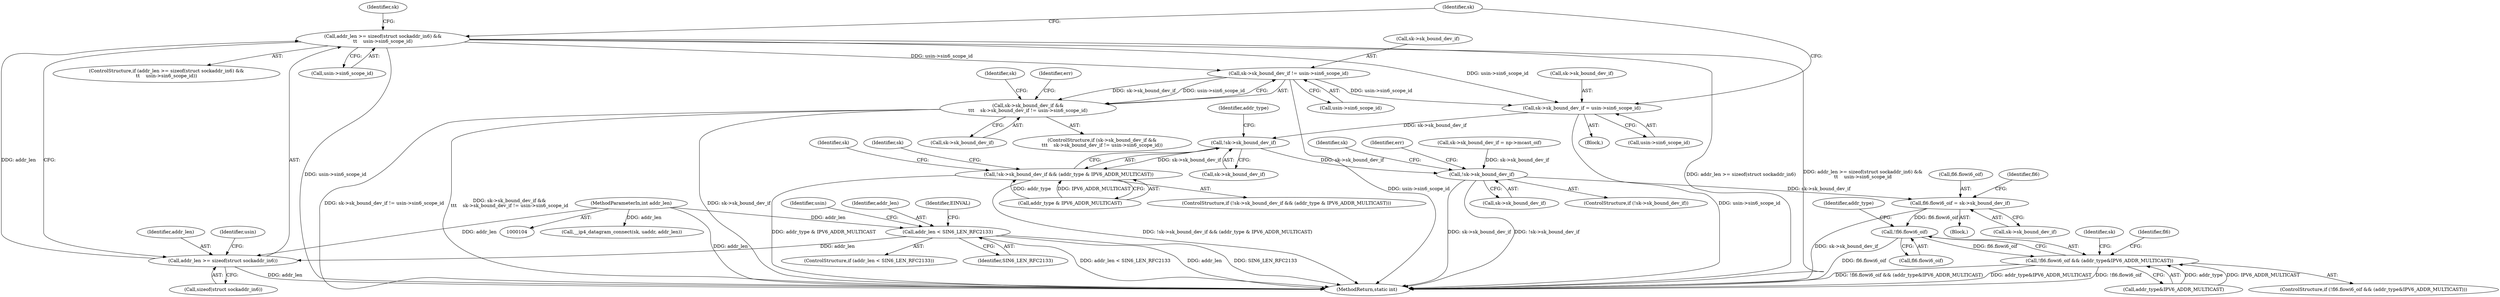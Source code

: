 digraph "0_linux_45f6fad84cc305103b28d73482b344d7f5b76f39_4@API" {
"1000355" [label="(Call,addr_len >= sizeof(struct sockaddr_in6) &&\n\t\t    usin->sin6_scope_id)"];
"1000356" [label="(Call,addr_len >= sizeof(struct sockaddr_in6))"];
"1000158" [label="(Call,addr_len < SIN6_LEN_RFC2133)"];
"1000107" [label="(MethodParameterIn,int addr_len)"];
"1000369" [label="(Call,sk->sk_bound_dev_if != usin->sin6_scope_id)"];
"1000365" [label="(Call,sk->sk_bound_dev_if &&\n\t\t\t    sk->sk_bound_dev_if != usin->sin6_scope_id)"];
"1000382" [label="(Call,sk->sk_bound_dev_if = usin->sin6_scope_id)"];
"1000391" [label="(Call,!sk->sk_bound_dev_if)"];
"1000390" [label="(Call,!sk->sk_bound_dev_if && (addr_type & IPV6_ADDR_MULTICAST))"];
"1000406" [label="(Call,!sk->sk_bound_dev_if)"];
"1000457" [label="(Call,fl6.flowi6_oif = sk->sk_bound_dev_if)"];
"1000487" [label="(Call,!fl6.flowi6_oif)"];
"1000486" [label="(Call,!fl6.flowi6_oif && (addr_type&IPV6_ADDR_MULTICAST))"];
"1000383" [label="(Call,sk->sk_bound_dev_if)"];
"1000160" [label="(Identifier,SIN6_LEN_RFC2133)"];
"1000600" [label="(MethodReturn,static int)"];
"1000492" [label="(Identifier,addr_type)"];
"1000354" [label="(ControlStructure,if (addr_len >= sizeof(struct sockaddr_in6) &&\n\t\t    usin->sin6_scope_id))"];
"1000157" [label="(ControlStructure,if (addr_len < SIN6_LEN_RFC2133))"];
"1000502" [label="(Identifier,sk)"];
"1000496" [label="(Identifier,fl6)"];
"1000486" [label="(Call,!fl6.flowi6_oif && (addr_type&IPV6_ADDR_MULTICAST))"];
"1000418" [label="(Identifier,sk)"];
"1000393" [label="(Identifier,sk)"];
"1000382" [label="(Call,sk->sk_bound_dev_if = usin->sin6_scope_id)"];
"1000360" [label="(Call,usin->sin6_scope_id)"];
"1000107" [label="(MethodParameterIn,int addr_len)"];
"1000158" [label="(Call,addr_len < SIN6_LEN_RFC2133)"];
"1000373" [label="(Call,usin->sin6_scope_id)"];
"1000363" [label="(Block,)"];
"1000358" [label="(Call,sizeof(struct sockaddr_in6))"];
"1000365" [label="(Call,sk->sk_bound_dev_if &&\n\t\t\t    sk->sk_bound_dev_if != usin->sin6_scope_id)"];
"1000357" [label="(Identifier,addr_len)"];
"1000412" [label="(Identifier,err)"];
"1000378" [label="(Identifier,err)"];
"1000395" [label="(Call,addr_type & IPV6_ADDR_MULTICAST)"];
"1000356" [label="(Call,addr_len >= sizeof(struct sockaddr_in6))"];
"1000407" [label="(Call,sk->sk_bound_dev_if)"];
"1000491" [label="(Call,addr_type&IPV6_ADDR_MULTICAST)"];
"1000386" [label="(Call,usin->sin6_scope_id)"];
"1000457" [label="(Call,fl6.flowi6_oif = sk->sk_bound_dev_if)"];
"1000391" [label="(Call,!sk->sk_bound_dev_if)"];
"1000390" [label="(Call,!sk->sk_bound_dev_if && (addr_type & IPV6_ADDR_MULTICAST))"];
"1000458" [label="(Call,fl6.flowi6_oif)"];
"1000466" [label="(Identifier,fl6)"];
"1000485" [label="(ControlStructure,if (!fl6.flowi6_oif && (addr_type&IPV6_ADDR_MULTICAST)))"];
"1000355" [label="(Call,addr_len >= sizeof(struct sockaddr_in6) &&\n\t\t    usin->sin6_scope_id)"];
"1000369" [label="(Call,sk->sk_bound_dev_if != usin->sin6_scope_id)"];
"1000370" [label="(Call,sk->sk_bound_dev_if)"];
"1000159" [label="(Identifier,addr_len)"];
"1000384" [label="(Identifier,sk)"];
"1000163" [label="(Identifier,EINVAL)"];
"1000392" [label="(Call,sk->sk_bound_dev_if)"];
"1000406" [label="(Call,!sk->sk_bound_dev_if)"];
"1000408" [label="(Identifier,sk)"];
"1000405" [label="(ControlStructure,if (!sk->sk_bound_dev_if))"];
"1000108" [label="(Block,)"];
"1000152" [label="(Call,__ip4_datagram_connect(sk, uaddr, addr_len))"];
"1000361" [label="(Identifier,usin)"];
"1000398" [label="(Call,sk->sk_bound_dev_if = np->mcast_oif)"];
"1000487" [label="(Call,!fl6.flowi6_oif)"];
"1000367" [label="(Identifier,sk)"];
"1000366" [label="(Call,sk->sk_bound_dev_if)"];
"1000461" [label="(Call,sk->sk_bound_dev_if)"];
"1000488" [label="(Call,fl6.flowi6_oif)"];
"1000396" [label="(Identifier,addr_type)"];
"1000389" [label="(ControlStructure,if (!sk->sk_bound_dev_if && (addr_type & IPV6_ADDR_MULTICAST)))"];
"1000167" [label="(Identifier,usin)"];
"1000400" [label="(Identifier,sk)"];
"1000364" [label="(ControlStructure,if (sk->sk_bound_dev_if &&\n\t\t\t    sk->sk_bound_dev_if != usin->sin6_scope_id))"];
"1000355" -> "1000354"  [label="AST: "];
"1000355" -> "1000356"  [label="CFG: "];
"1000355" -> "1000360"  [label="CFG: "];
"1000356" -> "1000355"  [label="AST: "];
"1000360" -> "1000355"  [label="AST: "];
"1000367" -> "1000355"  [label="CFG: "];
"1000393" -> "1000355"  [label="CFG: "];
"1000355" -> "1000600"  [label="DDG: addr_len >= sizeof(struct sockaddr_in6)"];
"1000355" -> "1000600"  [label="DDG: usin->sin6_scope_id"];
"1000355" -> "1000600"  [label="DDG: addr_len >= sizeof(struct sockaddr_in6) &&\n\t\t    usin->sin6_scope_id"];
"1000356" -> "1000355"  [label="DDG: addr_len"];
"1000355" -> "1000369"  [label="DDG: usin->sin6_scope_id"];
"1000355" -> "1000382"  [label="DDG: usin->sin6_scope_id"];
"1000356" -> "1000358"  [label="CFG: "];
"1000357" -> "1000356"  [label="AST: "];
"1000358" -> "1000356"  [label="AST: "];
"1000361" -> "1000356"  [label="CFG: "];
"1000356" -> "1000600"  [label="DDG: addr_len"];
"1000158" -> "1000356"  [label="DDG: addr_len"];
"1000107" -> "1000356"  [label="DDG: addr_len"];
"1000158" -> "1000157"  [label="AST: "];
"1000158" -> "1000160"  [label="CFG: "];
"1000159" -> "1000158"  [label="AST: "];
"1000160" -> "1000158"  [label="AST: "];
"1000163" -> "1000158"  [label="CFG: "];
"1000167" -> "1000158"  [label="CFG: "];
"1000158" -> "1000600"  [label="DDG: addr_len"];
"1000158" -> "1000600"  [label="DDG: SIN6_LEN_RFC2133"];
"1000158" -> "1000600"  [label="DDG: addr_len < SIN6_LEN_RFC2133"];
"1000107" -> "1000158"  [label="DDG: addr_len"];
"1000107" -> "1000104"  [label="AST: "];
"1000107" -> "1000600"  [label="DDG: addr_len"];
"1000107" -> "1000152"  [label="DDG: addr_len"];
"1000369" -> "1000365"  [label="AST: "];
"1000369" -> "1000373"  [label="CFG: "];
"1000370" -> "1000369"  [label="AST: "];
"1000373" -> "1000369"  [label="AST: "];
"1000365" -> "1000369"  [label="CFG: "];
"1000369" -> "1000600"  [label="DDG: usin->sin6_scope_id"];
"1000369" -> "1000365"  [label="DDG: sk->sk_bound_dev_if"];
"1000369" -> "1000365"  [label="DDG: usin->sin6_scope_id"];
"1000369" -> "1000382"  [label="DDG: usin->sin6_scope_id"];
"1000365" -> "1000364"  [label="AST: "];
"1000365" -> "1000366"  [label="CFG: "];
"1000366" -> "1000365"  [label="AST: "];
"1000378" -> "1000365"  [label="CFG: "];
"1000384" -> "1000365"  [label="CFG: "];
"1000365" -> "1000600"  [label="DDG: sk->sk_bound_dev_if != usin->sin6_scope_id"];
"1000365" -> "1000600"  [label="DDG: sk->sk_bound_dev_if &&\n\t\t\t    sk->sk_bound_dev_if != usin->sin6_scope_id"];
"1000365" -> "1000600"  [label="DDG: sk->sk_bound_dev_if"];
"1000382" -> "1000363"  [label="AST: "];
"1000382" -> "1000386"  [label="CFG: "];
"1000383" -> "1000382"  [label="AST: "];
"1000386" -> "1000382"  [label="AST: "];
"1000393" -> "1000382"  [label="CFG: "];
"1000382" -> "1000600"  [label="DDG: usin->sin6_scope_id"];
"1000382" -> "1000391"  [label="DDG: sk->sk_bound_dev_if"];
"1000391" -> "1000390"  [label="AST: "];
"1000391" -> "1000392"  [label="CFG: "];
"1000392" -> "1000391"  [label="AST: "];
"1000396" -> "1000391"  [label="CFG: "];
"1000390" -> "1000391"  [label="CFG: "];
"1000391" -> "1000390"  [label="DDG: sk->sk_bound_dev_if"];
"1000391" -> "1000406"  [label="DDG: sk->sk_bound_dev_if"];
"1000390" -> "1000389"  [label="AST: "];
"1000390" -> "1000395"  [label="CFG: "];
"1000395" -> "1000390"  [label="AST: "];
"1000400" -> "1000390"  [label="CFG: "];
"1000408" -> "1000390"  [label="CFG: "];
"1000390" -> "1000600"  [label="DDG: !sk->sk_bound_dev_if && (addr_type & IPV6_ADDR_MULTICAST)"];
"1000390" -> "1000600"  [label="DDG: addr_type & IPV6_ADDR_MULTICAST"];
"1000395" -> "1000390"  [label="DDG: addr_type"];
"1000395" -> "1000390"  [label="DDG: IPV6_ADDR_MULTICAST"];
"1000406" -> "1000405"  [label="AST: "];
"1000406" -> "1000407"  [label="CFG: "];
"1000407" -> "1000406"  [label="AST: "];
"1000412" -> "1000406"  [label="CFG: "];
"1000418" -> "1000406"  [label="CFG: "];
"1000406" -> "1000600"  [label="DDG: sk->sk_bound_dev_if"];
"1000406" -> "1000600"  [label="DDG: !sk->sk_bound_dev_if"];
"1000398" -> "1000406"  [label="DDG: sk->sk_bound_dev_if"];
"1000406" -> "1000457"  [label="DDG: sk->sk_bound_dev_if"];
"1000457" -> "1000108"  [label="AST: "];
"1000457" -> "1000461"  [label="CFG: "];
"1000458" -> "1000457"  [label="AST: "];
"1000461" -> "1000457"  [label="AST: "];
"1000466" -> "1000457"  [label="CFG: "];
"1000457" -> "1000600"  [label="DDG: sk->sk_bound_dev_if"];
"1000457" -> "1000487"  [label="DDG: fl6.flowi6_oif"];
"1000487" -> "1000486"  [label="AST: "];
"1000487" -> "1000488"  [label="CFG: "];
"1000488" -> "1000487"  [label="AST: "];
"1000492" -> "1000487"  [label="CFG: "];
"1000486" -> "1000487"  [label="CFG: "];
"1000487" -> "1000600"  [label="DDG: fl6.flowi6_oif"];
"1000487" -> "1000486"  [label="DDG: fl6.flowi6_oif"];
"1000486" -> "1000485"  [label="AST: "];
"1000486" -> "1000491"  [label="CFG: "];
"1000491" -> "1000486"  [label="AST: "];
"1000496" -> "1000486"  [label="CFG: "];
"1000502" -> "1000486"  [label="CFG: "];
"1000486" -> "1000600"  [label="DDG: !fl6.flowi6_oif && (addr_type&IPV6_ADDR_MULTICAST)"];
"1000486" -> "1000600"  [label="DDG: addr_type&IPV6_ADDR_MULTICAST"];
"1000486" -> "1000600"  [label="DDG: !fl6.flowi6_oif"];
"1000491" -> "1000486"  [label="DDG: addr_type"];
"1000491" -> "1000486"  [label="DDG: IPV6_ADDR_MULTICAST"];
}
